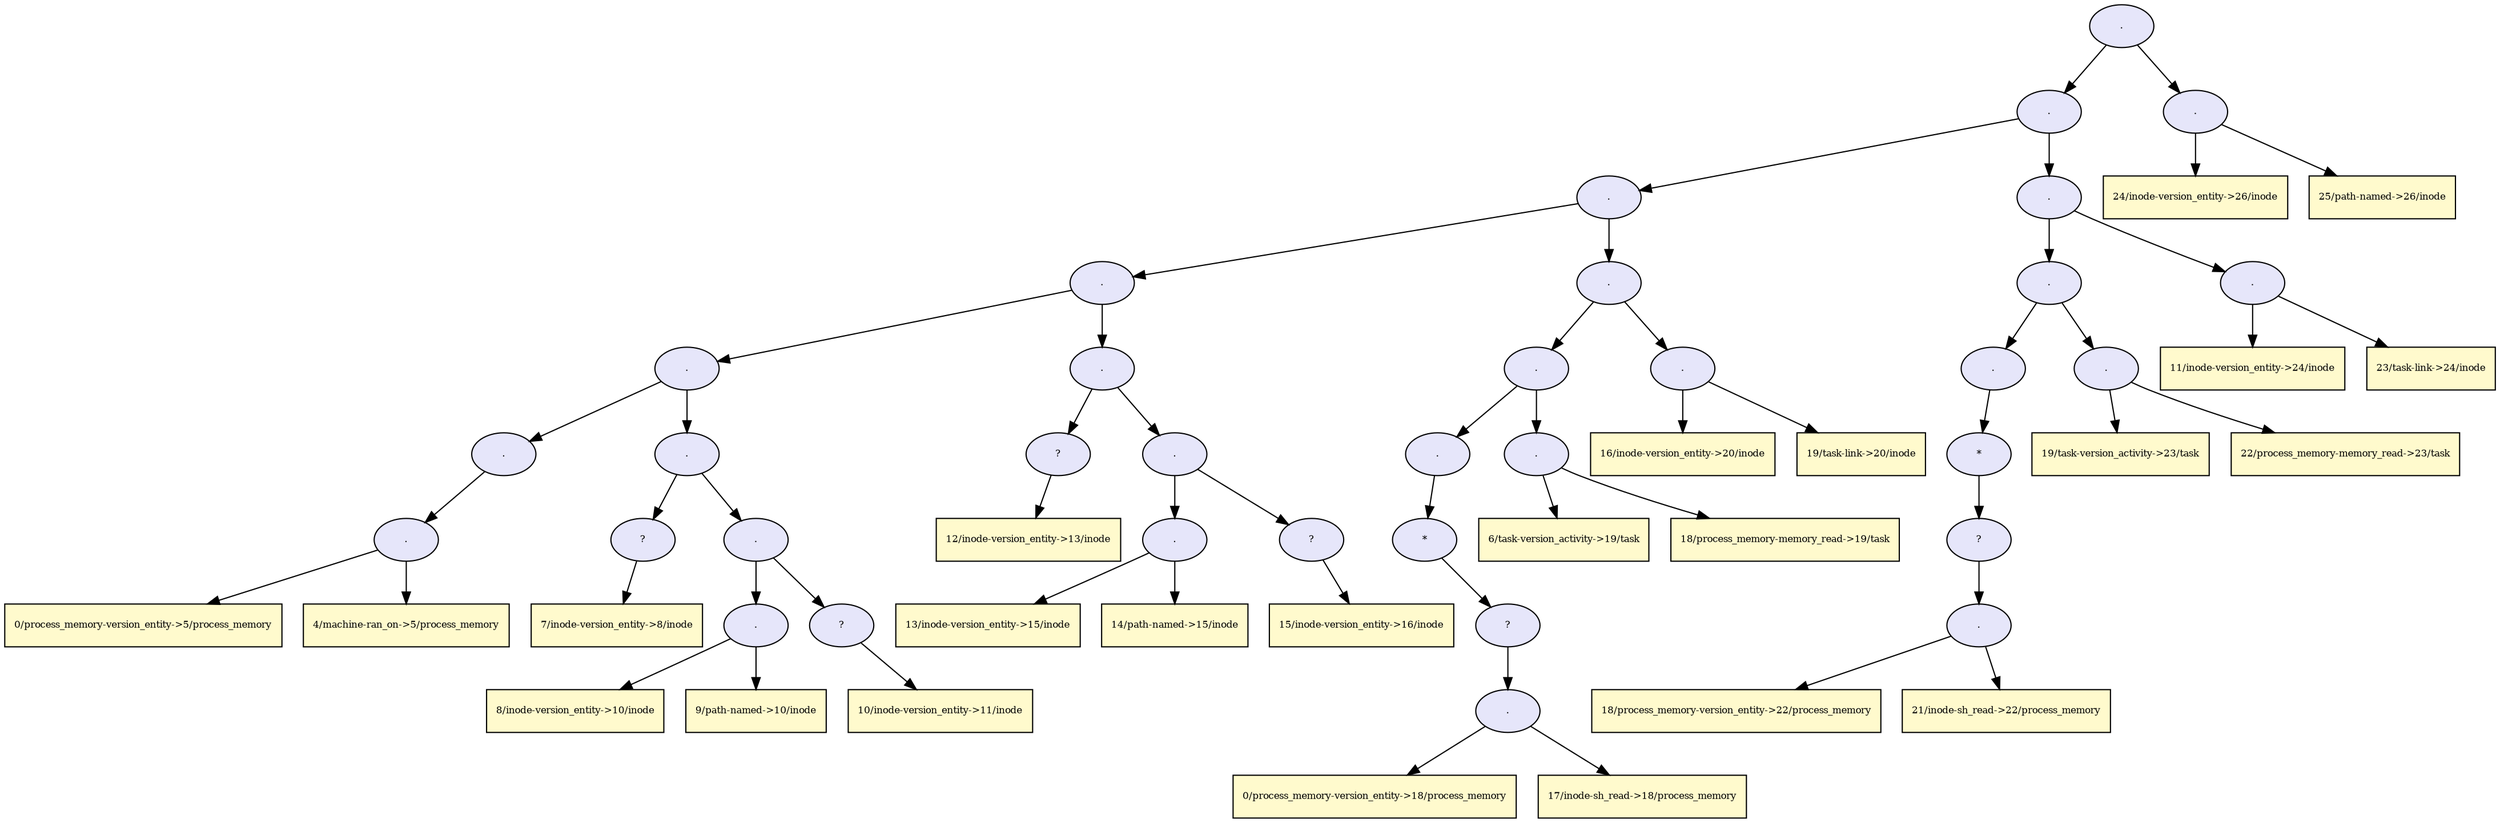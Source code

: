 digraph RGL__DirectedAdjacencyGraph {60[fontsize = 8,label = ".",shape = ellipse, fillcolor="#e6e6fa", style = filled]

60 -> 56[fontsize = 8, color="#000000"]

56[fontsize = 8,label = ".",shape = ellipse, fillcolor="#e6e6fa", style = filled]

56 -> 41[fontsize = 8, color="#000000"]

41[fontsize = 8,label = ".",shape = ellipse, fillcolor="#e6e6fa", style = filled]

41 -> 26[fontsize = 8, color="#000000"]

26[fontsize = 8,label = ".",shape = ellipse, fillcolor="#e6e6fa", style = filled]

26 -> 16[fontsize = 8, color="#000000"]

16[fontsize = 8,label = ".",shape = ellipse, fillcolor="#e6e6fa", style = filled]

16 -> 6[fontsize = 8, color="#000000"]

6[fontsize = 8,label = ".",shape = ellipse, fillcolor="#e6e6fa", style = filled]

6 -> 5[fontsize = 8, color="#000000"]

5[fontsize = 8,label = ".",shape = ellipse, fillcolor="#e6e6fa", style = filled]

5 -> 3[fontsize = 8, color="#000000"]

3[fontsize = 8,label = "0/process_memory-version_entity->5/process_memory",shape = rectangle, fillcolor="#fffacd", style = filled]

5 -> 4[fontsize = 8, color="#000000"]

4[fontsize = 8,label = "4/machine-ran_on->5/process_memory",shape = rectangle, fillcolor="#fffacd", style = filled]

16 -> 15[fontsize = 8, color="#000000"]

15[fontsize = 8,label = ".",shape = ellipse, fillcolor="#e6e6fa", style = filled]

15 -> 8[fontsize = 8, color="#000000"]

8[fontsize = 8,label = "?",shape = ellipse, fillcolor="#e6e6fa", style = filled]

8 -> 7[fontsize = 8, color="#000000"]

7[fontsize = 8,label = "7/inode-version_entity->8/inode",shape = rectangle, fillcolor="#fffacd", style = filled]

15 -> 14[fontsize = 8, color="#000000"]

14[fontsize = 8,label = ".",shape = ellipse, fillcolor="#e6e6fa", style = filled]

14 -> 11[fontsize = 8, color="#000000"]

11[fontsize = 8,label = ".",shape = ellipse, fillcolor="#e6e6fa", style = filled]

11 -> 9[fontsize = 8, color="#000000"]

9[fontsize = 8,label = "8/inode-version_entity->10/inode",shape = rectangle, fillcolor="#fffacd", style = filled]

11 -> 10[fontsize = 8, color="#000000"]

10[fontsize = 8,label = "9/path-named->10/inode",shape = rectangle, fillcolor="#fffacd", style = filled]

14 -> 13[fontsize = 8, color="#000000"]

13[fontsize = 8,label = "?",shape = ellipse, fillcolor="#e6e6fa", style = filled]

13 -> 12[fontsize = 8, color="#000000"]

12[fontsize = 8,label = "10/inode-version_entity->11/inode",shape = rectangle, fillcolor="#fffacd", style = filled]

26 -> 25[fontsize = 8, color="#000000"]

25[fontsize = 8,label = ".",shape = ellipse, fillcolor="#e6e6fa", style = filled]

25 -> 18[fontsize = 8, color="#000000"]

18[fontsize = 8,label = "?",shape = ellipse, fillcolor="#e6e6fa", style = filled]

18 -> 17[fontsize = 8, color="#000000"]

17[fontsize = 8,label = "12/inode-version_entity->13/inode",shape = rectangle, fillcolor="#fffacd", style = filled]

25 -> 24[fontsize = 8, color="#000000"]

24[fontsize = 8,label = ".",shape = ellipse, fillcolor="#e6e6fa", style = filled]

24 -> 21[fontsize = 8, color="#000000"]

21[fontsize = 8,label = ".",shape = ellipse, fillcolor="#e6e6fa", style = filled]

21 -> 19[fontsize = 8, color="#000000"]

19[fontsize = 8,label = "13/inode-version_entity->15/inode",shape = rectangle, fillcolor="#fffacd", style = filled]

21 -> 20[fontsize = 8, color="#000000"]

20[fontsize = 8,label = "14/path-named->15/inode",shape = rectangle, fillcolor="#fffacd", style = filled]

24 -> 23[fontsize = 8, color="#000000"]

23[fontsize = 8,label = "?",shape = ellipse, fillcolor="#e6e6fa", style = filled]

23 -> 22[fontsize = 8, color="#000000"]

22[fontsize = 8,label = "15/inode-version_entity->16/inode",shape = rectangle, fillcolor="#fffacd", style = filled]

41 -> 40[fontsize = 8, color="#000000"]

40[fontsize = 8,label = ".",shape = ellipse, fillcolor="#e6e6fa", style = filled]

40 -> 36[fontsize = 8, color="#000000"]

36[fontsize = 8,label = ".",shape = ellipse, fillcolor="#e6e6fa", style = filled]

36 -> 32[fontsize = 8, color="#000000"]

32[fontsize = 8,label = ".",shape = ellipse, fillcolor="#e6e6fa", style = filled]

32 -> 31[fontsize = 8, color="#000000"]

31[fontsize = 8,label = "*",shape = ellipse, fillcolor="#e6e6fa", style = filled]

31 -> 30[fontsize = 8, color="#000000"]

30[fontsize = 8,label = "?",shape = ellipse, fillcolor="#e6e6fa", style = filled]

30 -> 29[fontsize = 8, color="#000000"]

29[fontsize = 8,label = ".",shape = ellipse, fillcolor="#e6e6fa", style = filled]

29 -> 27[fontsize = 8, color="#000000"]

27[fontsize = 8,label = "0/process_memory-version_entity->18/process_memory",shape = rectangle, fillcolor="#fffacd", style = filled]

29 -> 28[fontsize = 8, color="#000000"]

28[fontsize = 8,label = "17/inode-sh_read->18/process_memory",shape = rectangle, fillcolor="#fffacd", style = filled]

36 -> 35[fontsize = 8, color="#000000"]

35[fontsize = 8,label = ".",shape = ellipse, fillcolor="#e6e6fa", style = filled]

35 -> 33[fontsize = 8, color="#000000"]

33[fontsize = 8,label = "6/task-version_activity->19/task",shape = rectangle, fillcolor="#fffacd", style = filled]

35 -> 34[fontsize = 8, color="#000000"]

34[fontsize = 8,label = "18/process_memory-memory_read->19/task",shape = rectangle, fillcolor="#fffacd", style = filled]

40 -> 39[fontsize = 8, color="#000000"]

39[fontsize = 8,label = ".",shape = ellipse, fillcolor="#e6e6fa", style = filled]

39 -> 37[fontsize = 8, color="#000000"]

37[fontsize = 8,label = "16/inode-version_entity->20/inode",shape = rectangle, fillcolor="#fffacd", style = filled]

39 -> 38[fontsize = 8, color="#000000"]

38[fontsize = 8,label = "19/task-link->20/inode",shape = rectangle, fillcolor="#fffacd", style = filled]

56 -> 55[fontsize = 8, color="#000000"]

55[fontsize = 8,label = ".",shape = ellipse, fillcolor="#e6e6fa", style = filled]

55 -> 51[fontsize = 8, color="#000000"]

51[fontsize = 8,label = ".",shape = ellipse, fillcolor="#e6e6fa", style = filled]

51 -> 47[fontsize = 8, color="#000000"]

47[fontsize = 8,label = ".",shape = ellipse, fillcolor="#e6e6fa", style = filled]

47 -> 46[fontsize = 8, color="#000000"]

46[fontsize = 8,label = "*",shape = ellipse, fillcolor="#e6e6fa", style = filled]

46 -> 45[fontsize = 8, color="#000000"]

45[fontsize = 8,label = "?",shape = ellipse, fillcolor="#e6e6fa", style = filled]

45 -> 44[fontsize = 8, color="#000000"]

44[fontsize = 8,label = ".",shape = ellipse, fillcolor="#e6e6fa", style = filled]

44 -> 42[fontsize = 8, color="#000000"]

42[fontsize = 8,label = "18/process_memory-version_entity->22/process_memory",shape = rectangle, fillcolor="#fffacd", style = filled]

44 -> 43[fontsize = 8, color="#000000"]

43[fontsize = 8,label = "21/inode-sh_read->22/process_memory",shape = rectangle, fillcolor="#fffacd", style = filled]

51 -> 50[fontsize = 8, color="#000000"]

50[fontsize = 8,label = ".",shape = ellipse, fillcolor="#e6e6fa", style = filled]

50 -> 48[fontsize = 8, color="#000000"]

48[fontsize = 8,label = "19/task-version_activity->23/task",shape = rectangle, fillcolor="#fffacd", style = filled]

50 -> 49[fontsize = 8, color="#000000"]

49[fontsize = 8,label = "22/process_memory-memory_read->23/task",shape = rectangle, fillcolor="#fffacd", style = filled]

55 -> 54[fontsize = 8, color="#000000"]

54[fontsize = 8,label = ".",shape = ellipse, fillcolor="#e6e6fa", style = filled]

54 -> 52[fontsize = 8, color="#000000"]

52[fontsize = 8,label = "11/inode-version_entity->24/inode",shape = rectangle, fillcolor="#fffacd", style = filled]

54 -> 53[fontsize = 8, color="#000000"]

53[fontsize = 8,label = "23/task-link->24/inode",shape = rectangle, fillcolor="#fffacd", style = filled]

60 -> 59[fontsize = 8, color="#000000"]

59[fontsize = 8,label = ".",shape = ellipse, fillcolor="#e6e6fa", style = filled]

59 -> 57[fontsize = 8, color="#000000"]

57[fontsize = 8,label = "24/inode-version_entity->26/inode",shape = rectangle, fillcolor="#fffacd", style = filled]

59 -> 58[fontsize = 8, color="#000000"]

58[fontsize = 8,label = "25/path-named->26/inode",shape = rectangle, fillcolor="#fffacd", style = filled]

}